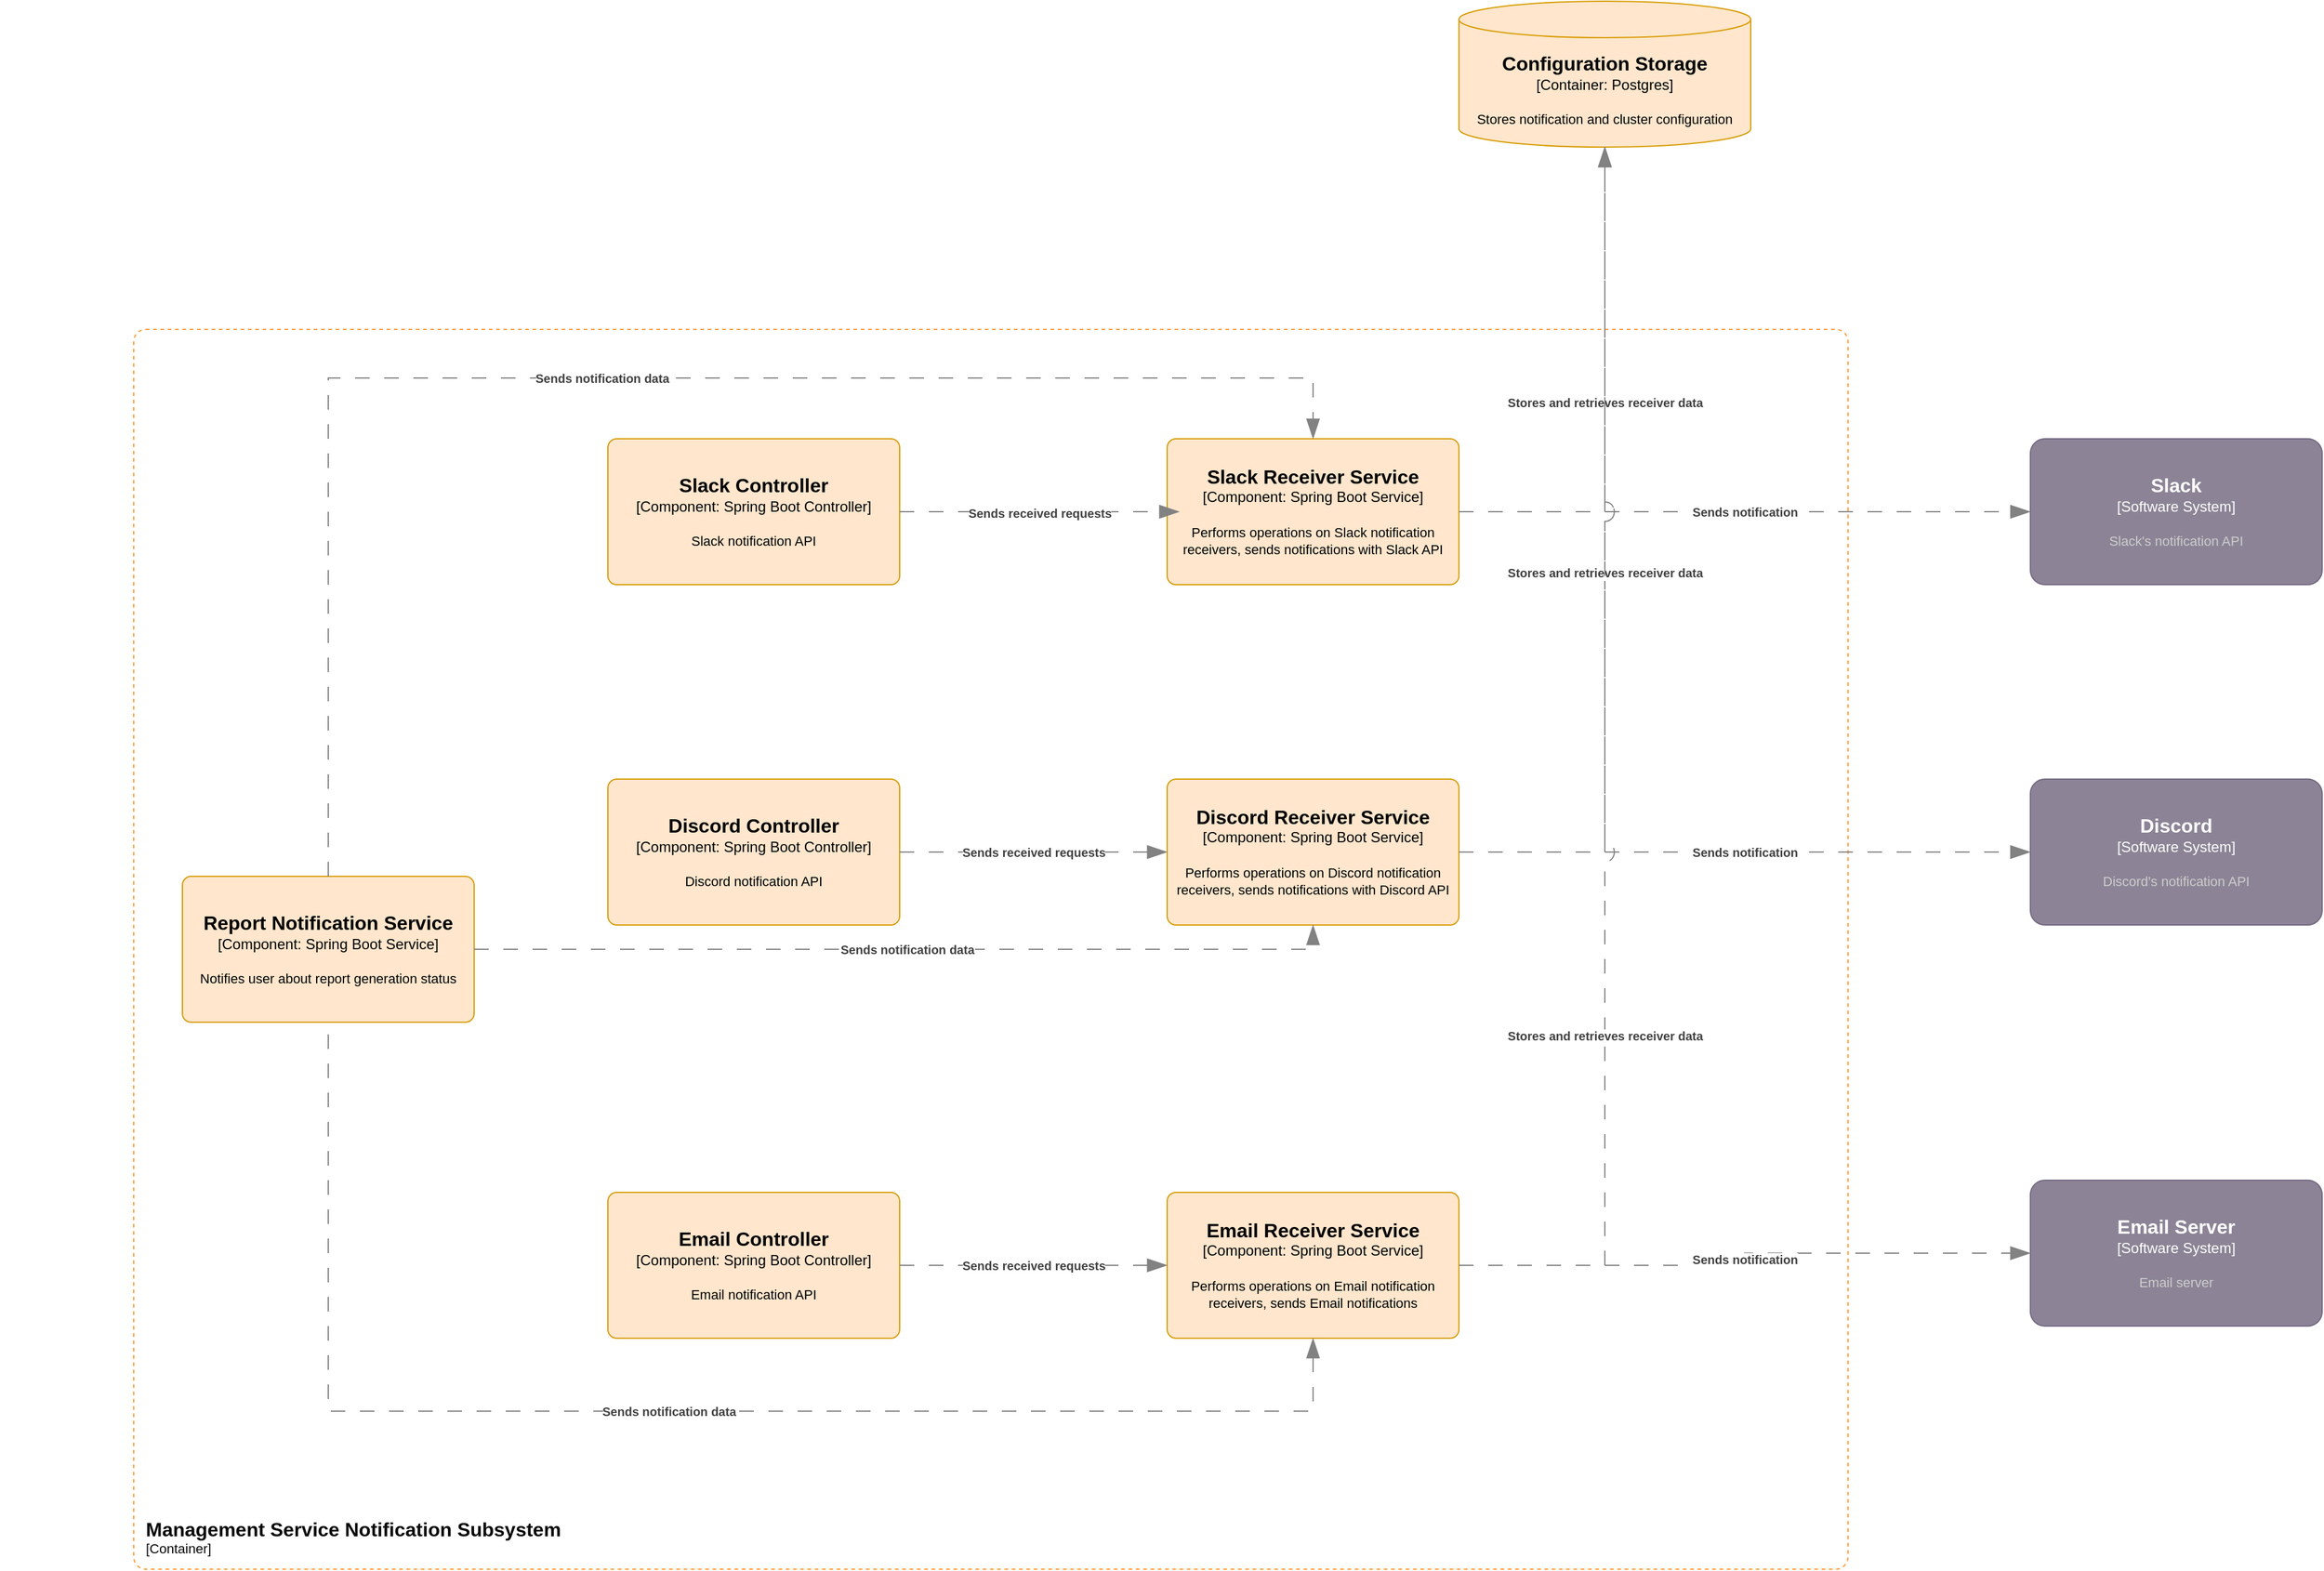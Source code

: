 <mxfile version="25.0.3">
  <diagram name="Page-1" id="TMQafTL4g1vwXvWADwfV">
    <mxGraphModel dx="3315" dy="2575" grid="1" gridSize="10" guides="1" tooltips="1" connect="1" arrows="1" fold="1" page="1" pageScale="1" pageWidth="850" pageHeight="1100" math="0" shadow="0">
      <root>
        <mxCell id="0" />
        <mxCell id="1" parent="0" />
        <object placeholders="1" c4Name="Configuration Storage" c4Type="Container" c4Technology="Postgres" c4Description="Stores notification and cluster configuration" label="&lt;font style=&quot;font-size: 16px&quot;&gt;&lt;b&gt;%c4Name%&lt;/b&gt;&lt;/font&gt;&lt;div&gt;[%c4Type%:&amp;nbsp;%c4Technology%]&lt;/div&gt;&lt;br&gt;&lt;div&gt;&lt;font style=&quot;font-size: 11px&quot;&gt;&lt;font&gt;%c4Description%&lt;/font&gt;&lt;/font&gt;&lt;/div&gt;" id="JpwXS-rNQLURYItJzgEg-24">
          <mxCell style="shape=cylinder3;size=15;whiteSpace=wrap;html=1;boundedLbl=1;rounded=0;labelBackgroundColor=none;fillColor=#ffe6cc;fontSize=12;align=center;strokeColor=#d79b00;metaEdit=1;points=[[0.5,0,0],[1,0.25,0],[1,0.5,0],[1,0.75,0],[0.5,1,0],[0,0.75,0],[0,0.5,0],[0,0.25,0]];resizable=0;" parent="1" vertex="1">
            <mxGeometry x="1170" y="-900" width="240" height="120" as="geometry" />
          </mxCell>
        </object>
        <object placeholders="1" c4Name="Slack Receiver Service" c4Type="Component" c4Technology="Spring Boot Service" c4Description="Performs operations on Slack notification receivers, sends notifications with Slack API" label="&lt;font style=&quot;font-size: 16px&quot;&gt;&lt;b&gt;%c4Name%&lt;/b&gt;&lt;/font&gt;&lt;div&gt;[%c4Type%: %c4Technology%]&lt;/div&gt;&lt;br&gt;&lt;div&gt;&lt;font style=&quot;font-size: 11px&quot;&gt;%c4Description%&lt;/font&gt;&lt;/div&gt;" id="JpwXS-rNQLURYItJzgEg-25">
          <mxCell style="rounded=1;whiteSpace=wrap;html=1;labelBackgroundColor=none;fillColor=#ffe6cc;align=center;arcSize=6;strokeColor=#d79b00;metaEdit=1;resizable=0;points=[[0.25,0,0],[0.5,0,0],[0.75,0,0],[1,0.25,0],[1,0.5,0],[1,0.75,0],[0.75,1,0],[0.5,1,0],[0.25,1,0],[0,0.75,0],[0,0.5,0],[0,0.25,0]];" parent="1" vertex="1">
            <mxGeometry x="930" y="-540" width="240" height="120" as="geometry" />
          </mxCell>
        </object>
        <object placeholders="1" c4Name="Slack Controller" c4Type="Component" c4Technology="Spring Boot Controller" c4Description="Slack notification API" label="&lt;font style=&quot;font-size: 16px&quot;&gt;&lt;b&gt;%c4Name%&lt;/b&gt;&lt;/font&gt;&lt;div&gt;[%c4Type%: %c4Technology%]&lt;/div&gt;&lt;br&gt;&lt;div&gt;&lt;font style=&quot;font-size: 11px&quot;&gt;%c4Description%&lt;/font&gt;&lt;/div&gt;" id="JpwXS-rNQLURYItJzgEg-26">
          <mxCell style="rounded=1;whiteSpace=wrap;html=1;labelBackgroundColor=none;fillColor=#ffe6cc;align=center;arcSize=6;strokeColor=#d79b00;metaEdit=1;resizable=0;points=[[0.25,0,0],[0.5,0,0],[0.75,0,0],[1,0.25,0],[1,0.5,0],[1,0.75,0],[0.75,1,0],[0.5,1,0],[0.25,1,0],[0,0.75,0],[0,0.5,0],[0,0.25,0]];" parent="1" vertex="1">
            <mxGeometry x="470" y="-540" width="240" height="120" as="geometry" />
          </mxCell>
        </object>
        <object placeholders="1" c4Name="Management Service Notification Subsystem" c4Type="SystemScopeBoundary" c4Application="Container" label="&lt;font style=&quot;font-size: 16px&quot;&gt;&lt;b&gt;&lt;div style=&quot;text-align: left&quot;&gt;%c4Name%&lt;/div&gt;&lt;/b&gt;&lt;/font&gt;&lt;div style=&quot;text-align: left&quot;&gt;[%c4Application%]&lt;/div&gt;" id="JpwXS-rNQLURYItJzgEg-27">
          <mxCell style="rounded=1;fontSize=11;whiteSpace=wrap;html=1;dashed=1;arcSize=20;fillColor=none;strokeColor=#FF9933;labelBackgroundColor=none;align=left;verticalAlign=bottom;labelBorderColor=none;spacingTop=0;spacing=10;metaEdit=1;rotatable=0;perimeter=rectanglePerimeter;labelPadding=0;allowArrows=0;connectable=0;expand=0;recursiveResize=0;editable=1;pointerEvents=0;absoluteArcSize=1;points=[[0.25,0,0],[0.5,0,0],[0.75,0,0],[1,0.25,0],[1,0.5,0],[1,0.75,0],[0.75,1,0],[0.5,1,0],[0.25,1,0],[0,0.75,0],[0,0.5,0],[0,0.25,0]];fontColor=#080808;" parent="1" vertex="1">
            <mxGeometry x="80" y="-630" width="1410" height="1020" as="geometry" />
          </mxCell>
        </object>
        <object placeholders="1" c4Name="Discord Controller" c4Type="Component" c4Technology="Spring Boot Controller" c4Description="Discord notification API" label="&lt;font style=&quot;font-size: 16px&quot;&gt;&lt;b&gt;%c4Name%&lt;/b&gt;&lt;/font&gt;&lt;div&gt;[%c4Type%: %c4Technology%]&lt;/div&gt;&lt;br&gt;&lt;div&gt;&lt;font style=&quot;font-size: 11px&quot;&gt;%c4Description%&lt;/font&gt;&lt;/div&gt;" id="JpwXS-rNQLURYItJzgEg-28">
          <mxCell style="rounded=1;whiteSpace=wrap;html=1;labelBackgroundColor=none;fillColor=#ffe6cc;align=center;arcSize=6;strokeColor=#d79b00;metaEdit=1;resizable=0;points=[[0.25,0,0],[0.5,0,0],[0.75,0,0],[1,0.25,0],[1,0.5,0],[1,0.75,0],[0.75,1,0],[0.5,1,0],[0.25,1,0],[0,0.75,0],[0,0.5,0],[0,0.25,0]];" parent="1" vertex="1">
            <mxGeometry x="470" y="-260" width="240" height="120" as="geometry" />
          </mxCell>
        </object>
        <object placeholders="1" c4Name="Email Controller" c4Type="Component" c4Technology="Spring Boot Controller" c4Description="Email notification API" label="&lt;font style=&quot;font-size: 16px&quot;&gt;&lt;b&gt;%c4Name%&lt;/b&gt;&lt;/font&gt;&lt;div&gt;[%c4Type%: %c4Technology%]&lt;/div&gt;&lt;br&gt;&lt;div&gt;&lt;font style=&quot;font-size: 11px&quot;&gt;%c4Description%&lt;/font&gt;&lt;/div&gt;" id="JpwXS-rNQLURYItJzgEg-29">
          <mxCell style="rounded=1;whiteSpace=wrap;html=1;labelBackgroundColor=none;fillColor=#ffe6cc;align=center;arcSize=6;strokeColor=#d79b00;metaEdit=1;resizable=0;points=[[0.25,0,0],[0.5,0,0],[0.75,0,0],[1,0.25,0],[1,0.5,0],[1,0.75,0],[0.75,1,0],[0.5,1,0],[0.25,1,0],[0,0.75,0],[0,0.5,0],[0,0.25,0]];" parent="1" vertex="1">
            <mxGeometry x="470" y="80" width="240" height="120" as="geometry" />
          </mxCell>
        </object>
        <object placeholders="1" c4Name="Discord Receiver Service" c4Type="Component" c4Technology="Spring Boot Service" c4Description="Performs operations on Discord notification receivers, sends notifications with Discord API" label="&lt;font style=&quot;font-size: 16px&quot;&gt;&lt;b&gt;%c4Name%&lt;/b&gt;&lt;/font&gt;&lt;div&gt;[%c4Type%: %c4Technology%]&lt;/div&gt;&lt;br&gt;&lt;div&gt;&lt;font style=&quot;font-size: 11px&quot;&gt;%c4Description%&lt;/font&gt;&lt;/div&gt;" id="JpwXS-rNQLURYItJzgEg-30">
          <mxCell style="rounded=1;whiteSpace=wrap;html=1;labelBackgroundColor=none;fillColor=#ffe6cc;align=center;arcSize=6;strokeColor=#d79b00;metaEdit=1;resizable=0;points=[[0.25,0,0],[0.5,0,0],[0.75,0,0],[1,0.25,0],[1,0.5,0],[1,0.75,0],[0.75,1,0],[0.5,1,0],[0.25,1,0],[0,0.75,0],[0,0.5,0],[0,0.25,0]];" parent="1" vertex="1">
            <mxGeometry x="930" y="-260" width="240" height="120" as="geometry" />
          </mxCell>
        </object>
        <object placeholders="1" c4Name="Email Receiver Service" c4Type="Component" c4Technology="Spring Boot Service" c4Description="Performs operations on Email notification receivers, sends Email notifications" label="&lt;font style=&quot;font-size: 16px&quot;&gt;&lt;b&gt;%c4Name%&lt;/b&gt;&lt;/font&gt;&lt;div&gt;[%c4Type%: %c4Technology%]&lt;/div&gt;&lt;br&gt;&lt;div&gt;&lt;font style=&quot;font-size: 11px&quot;&gt;%c4Description%&lt;/font&gt;&lt;/div&gt;" id="JpwXS-rNQLURYItJzgEg-31">
          <mxCell style="rounded=1;whiteSpace=wrap;html=1;labelBackgroundColor=none;fillColor=#ffe6cc;align=center;arcSize=6;strokeColor=#d79b00;metaEdit=1;resizable=0;points=[[0.25,0,0],[0.5,0,0],[0.75,0,0],[1,0.25,0],[1,0.5,0],[1,0.75,0],[0.75,1,0],[0.5,1,0],[0.25,1,0],[0,0.75,0],[0,0.5,0],[0,0.25,0]];" parent="1" vertex="1">
            <mxGeometry x="930" y="80" width="240" height="120" as="geometry" />
          </mxCell>
        </object>
        <object placeholders="1" c4Name="Report Notification Service" c4Type="Component" c4Technology="Spring Boot Service" c4Description="Notifies user about report generation status" label="&lt;font style=&quot;font-size: 16px&quot;&gt;&lt;b&gt;%c4Name%&lt;/b&gt;&lt;/font&gt;&lt;div&gt;[%c4Type%: %c4Technology%]&lt;/div&gt;&lt;br&gt;&lt;div&gt;&lt;font style=&quot;font-size: 11px&quot;&gt;%c4Description%&lt;/font&gt;&lt;/div&gt;" id="JpwXS-rNQLURYItJzgEg-32">
          <mxCell style="rounded=1;whiteSpace=wrap;html=1;labelBackgroundColor=none;fillColor=#ffe6cc;align=center;arcSize=6;strokeColor=#d79b00;metaEdit=1;resizable=0;points=[[0.25,0,0],[0.5,0,0],[0.75,0,0],[1,0.25,0],[1,0.5,0],[1,0.75,0],[0.75,1,0],[0.5,1,0],[0.25,1,0],[0,0.75,0],[0,0.5,0],[0,0.25,0]];" parent="1" vertex="1">
            <mxGeometry x="120" y="-180" width="240" height="120" as="geometry" />
          </mxCell>
        </object>
        <object placeholders="1" c4Name="Discord" c4Type="Software System" c4Description="Discord&#39;s notification API" label="&lt;font style=&quot;font-size: 16px&quot;&gt;&lt;b&gt;%c4Name%&lt;/b&gt;&lt;/font&gt;&lt;div&gt;[%c4Type%]&lt;/div&gt;&lt;br&gt;&lt;div&gt;&lt;font style=&quot;font-size: 11px&quot;&gt;&lt;font color=&quot;#cccccc&quot;&gt;%c4Description%&lt;/font&gt;&lt;/div&gt;" id="JpwXS-rNQLURYItJzgEg-33">
          <mxCell style="rounded=1;whiteSpace=wrap;html=1;labelBackgroundColor=none;fillColor=#8C8496;fontColor=#ffffff;align=center;arcSize=10;strokeColor=#736782;metaEdit=1;resizable=0;points=[[0.25,0,0],[0.5,0,0],[0.75,0,0],[1,0.25,0],[1,0.5,0],[1,0.75,0],[0.75,1,0],[0.5,1,0],[0.25,1,0],[0,0.75,0],[0,0.5,0],[0,0.25,0]];" parent="1" vertex="1">
            <mxGeometry x="1640" y="-260" width="240" height="120" as="geometry" />
          </mxCell>
        </object>
        <object placeholders="1" c4Name="Slack" c4Type="Software System" c4Description="Slack&#39;s notification API" label="&lt;font style=&quot;font-size: 16px&quot;&gt;&lt;b&gt;%c4Name%&lt;/b&gt;&lt;/font&gt;&lt;div&gt;[%c4Type%]&lt;/div&gt;&lt;br&gt;&lt;div&gt;&lt;font style=&quot;font-size: 11px&quot;&gt;&lt;font color=&quot;#cccccc&quot;&gt;%c4Description%&lt;/font&gt;&lt;/div&gt;" id="JpwXS-rNQLURYItJzgEg-34">
          <mxCell style="rounded=1;whiteSpace=wrap;html=1;labelBackgroundColor=none;fillColor=#8C8496;fontColor=#ffffff;align=center;arcSize=10;strokeColor=#736782;metaEdit=1;resizable=0;points=[[0.25,0,0],[0.5,0,0],[0.75,0,0],[1,0.25,0],[1,0.5,0],[1,0.75,0],[0.75,1,0],[0.5,1,0],[0.25,1,0],[0,0.75,0],[0,0.5,0],[0,0.25,0]];" parent="1" vertex="1">
            <mxGeometry x="1640" y="-540" width="240" height="120" as="geometry" />
          </mxCell>
        </object>
        <object placeholders="1" c4Name="Email Server" c4Type="Software System" c4Description="Email server" label="&lt;font style=&quot;font-size: 16px&quot;&gt;&lt;b&gt;%c4Name%&lt;/b&gt;&lt;/font&gt;&lt;div&gt;[%c4Type%]&lt;/div&gt;&lt;br&gt;&lt;div&gt;&lt;font style=&quot;font-size: 11px&quot;&gt;&lt;font color=&quot;#cccccc&quot;&gt;%c4Description%&lt;/font&gt;&lt;/div&gt;" id="JpwXS-rNQLURYItJzgEg-35">
          <mxCell style="rounded=1;whiteSpace=wrap;html=1;labelBackgroundColor=none;fillColor=#8C8496;fontColor=#ffffff;align=center;arcSize=10;strokeColor=#736782;metaEdit=1;resizable=0;points=[[0.25,0,0],[0.5,0,0],[0.75,0,0],[1,0.25,0],[1,0.5,0],[1,0.75,0],[0.75,1,0],[0.5,1,0],[0.25,1,0],[0,0.75,0],[0,0.5,0],[0,0.25,0]];" parent="1" vertex="1">
            <mxGeometry x="1640" y="70" width="240" height="120" as="geometry" />
          </mxCell>
        </object>
        <object placeholders="1" c4Type="Relationship" c4Description="Sends notification data" label="&lt;div style=&quot;text-align: left&quot;&gt;&lt;div style=&quot;text-align: center&quot;&gt;&lt;b&gt;%c4Description%&lt;/b&gt;&lt;/div&gt;" id="JpwXS-rNQLURYItJzgEg-36">
          <mxCell style="endArrow=blockThin;html=1;fontSize=10;fontColor=#404040;strokeWidth=1;endFill=1;strokeColor=#828282;elbow=vertical;metaEdit=1;endSize=14;startSize=14;jumpStyle=arc;jumpSize=16;rounded=0;edgeStyle=orthogonalEdgeStyle;exitX=0.5;exitY=0;exitDx=0;exitDy=0;exitPerimeter=0;entryX=0.5;entryY=0;entryDx=0;entryDy=0;entryPerimeter=0;dashed=1;dashPattern=12 12;" parent="1" source="JpwXS-rNQLURYItJzgEg-32" target="JpwXS-rNQLURYItJzgEg-25" edge="1">
            <mxGeometry width="240" relative="1" as="geometry">
              <mxPoint x="360" y="-310" as="sourcePoint" />
              <mxPoint x="600" y="-310" as="targetPoint" />
              <Array as="points">
                <mxPoint x="240" y="-590" />
                <mxPoint x="1050" y="-590" />
              </Array>
            </mxGeometry>
          </mxCell>
        </object>
        <object placeholders="1" c4Type="Relationship" c4Description="Sends notification data" label="&lt;div style=&quot;text-align: left&quot;&gt;&lt;div style=&quot;text-align: center&quot;&gt;&lt;b&gt;%c4Description%&lt;/b&gt;&lt;/div&gt;" id="JpwXS-rNQLURYItJzgEg-37">
          <mxCell style="endArrow=blockThin;html=1;fontSize=10;fontColor=#404040;strokeWidth=1;endFill=1;strokeColor=#828282;elbow=vertical;metaEdit=1;endSize=14;startSize=14;jumpStyle=arc;jumpSize=16;rounded=0;edgeStyle=orthogonalEdgeStyle;entryX=0.5;entryY=1;entryDx=0;entryDy=0;entryPerimeter=0;dashed=1;dashPattern=12 12;" parent="1" target="JpwXS-rNQLURYItJzgEg-31" edge="1">
            <mxGeometry width="240" relative="1" as="geometry">
              <mxPoint x="240" y="-50" as="sourcePoint" />
              <mxPoint x="680" y="60" as="targetPoint" />
              <Array as="points">
                <mxPoint x="240" y="260" />
                <mxPoint x="1050" y="260" />
              </Array>
            </mxGeometry>
          </mxCell>
        </object>
        <object placeholders="1" c4Type="Relationship" c4Description="Sends notification data" label="&lt;div style=&quot;text-align: left&quot;&gt;&lt;div style=&quot;text-align: center&quot;&gt;&lt;b&gt;%c4Description%&lt;/b&gt;&lt;/div&gt;" id="JpwXS-rNQLURYItJzgEg-38">
          <mxCell style="endArrow=blockThin;html=1;fontSize=10;fontColor=#404040;strokeWidth=1;endFill=1;strokeColor=#828282;elbow=vertical;metaEdit=1;endSize=14;startSize=14;jumpStyle=arc;jumpSize=16;rounded=0;edgeStyle=orthogonalEdgeStyle;exitX=1;exitY=0.5;exitDx=0;exitDy=0;exitPerimeter=0;entryX=0.5;entryY=1;entryDx=0;entryDy=0;entryPerimeter=0;dashed=1;dashPattern=12 12;" parent="1" source="JpwXS-rNQLURYItJzgEg-32" target="JpwXS-rNQLURYItJzgEg-30" edge="1">
            <mxGeometry x="0.001" width="240" relative="1" as="geometry">
              <mxPoint x="590" y="-240" as="sourcePoint" />
              <mxPoint x="830" y="-240" as="targetPoint" />
              <mxPoint as="offset" />
            </mxGeometry>
          </mxCell>
        </object>
        <object placeholders="1" c4Type="Relationship" c4Description="Sends notification" label="&lt;div style=&quot;text-align: left&quot;&gt;&lt;div style=&quot;text-align: center&quot;&gt;&lt;b&gt;%c4Description%&lt;/b&gt;&lt;/div&gt;" id="JpwXS-rNQLURYItJzgEg-39">
          <mxCell style="endArrow=blockThin;html=1;fontSize=10;fontColor=#404040;strokeWidth=1;endFill=1;strokeColor=#828282;elbow=vertical;metaEdit=1;endSize=14;startSize=14;jumpStyle=arc;jumpSize=16;rounded=0;edgeStyle=orthogonalEdgeStyle;entryX=0;entryY=0.5;entryDx=0;entryDy=0;entryPerimeter=0;exitX=1;exitY=0.5;exitDx=0;exitDy=0;exitPerimeter=0;dashed=1;dashPattern=12 12;" parent="1" source="JpwXS-rNQLURYItJzgEg-30" target="JpwXS-rNQLURYItJzgEg-33" edge="1">
            <mxGeometry width="240" relative="1" as="geometry">
              <mxPoint x="880" y="-220" as="sourcePoint" />
              <mxPoint x="1120" y="-220" as="targetPoint" />
            </mxGeometry>
          </mxCell>
        </object>
        <object placeholders="1" c4Type="Relationship" c4Description="Sends notification" label="&lt;div style=&quot;text-align: left&quot;&gt;&lt;div style=&quot;text-align: center&quot;&gt;&lt;b&gt;%c4Description%&lt;/b&gt;&lt;/div&gt;" id="JpwXS-rNQLURYItJzgEg-40">
          <mxCell style="endArrow=blockThin;html=1;fontSize=10;fontColor=#404040;strokeWidth=1;endFill=1;strokeColor=#828282;elbow=vertical;metaEdit=1;endSize=14;startSize=14;jumpStyle=arc;jumpSize=16;rounded=0;edgeStyle=orthogonalEdgeStyle;entryX=0;entryY=0.5;entryDx=0;entryDy=0;entryPerimeter=0;exitX=1;exitY=0.5;exitDx=0;exitDy=0;exitPerimeter=0;dashed=1;dashPattern=12 12;" parent="1" source="JpwXS-rNQLURYItJzgEg-25" target="JpwXS-rNQLURYItJzgEg-34" edge="1">
            <mxGeometry width="240" relative="1" as="geometry">
              <mxPoint x="1120" y="-260" as="sourcePoint" />
              <mxPoint x="1360" y="-260" as="targetPoint" />
            </mxGeometry>
          </mxCell>
        </object>
        <object placeholders="1" c4Type="Relationship" c4Description="Sends notification" label="&lt;div style=&quot;text-align: left&quot;&gt;&lt;div style=&quot;text-align: center&quot;&gt;&lt;b&gt;%c4Description%&lt;/b&gt;&lt;/div&gt;" id="JpwXS-rNQLURYItJzgEg-41">
          <mxCell style="endArrow=blockThin;html=1;fontSize=10;fontColor=#404040;strokeWidth=1;endFill=1;strokeColor=#828282;elbow=vertical;metaEdit=1;endSize=14;startSize=14;jumpStyle=arc;jumpSize=16;rounded=0;edgeStyle=orthogonalEdgeStyle;entryX=0;entryY=0.5;entryDx=0;entryDy=0;entryPerimeter=0;exitX=1;exitY=0.5;exitDx=0;exitDy=0;exitPerimeter=0;dashed=1;dashPattern=12 12;" parent="1" source="JpwXS-rNQLURYItJzgEg-31" target="JpwXS-rNQLURYItJzgEg-35" edge="1">
            <mxGeometry width="240" relative="1" as="geometry">
              <mxPoint x="1120" y="-260" as="sourcePoint" />
              <mxPoint x="1360" y="-260" as="targetPoint" />
            </mxGeometry>
          </mxCell>
        </object>
        <object placeholders="1" c4Type="Relationship" c4Description="Stores and retrieves receiver data" label="&lt;div style=&quot;text-align: left&quot;&gt;&lt;div style=&quot;text-align: center&quot;&gt;&lt;b&gt;%c4Description%&lt;/b&gt;&lt;/div&gt;" id="JpwXS-rNQLURYItJzgEg-42">
          <mxCell style="endArrow=blockThin;html=1;fontSize=10;fontColor=#404040;strokeWidth=1;endFill=1;strokeColor=#828282;elbow=vertical;metaEdit=1;endSize=14;startSize=14;jumpStyle=arc;jumpSize=16;rounded=0;edgeStyle=orthogonalEdgeStyle;exitX=1;exitY=0.5;exitDx=0;exitDy=0;exitPerimeter=0;entryX=0.5;entryY=1;entryDx=0;entryDy=0;entryPerimeter=0;dashed=1;dashPattern=12 12;" parent="1" source="JpwXS-rNQLURYItJzgEg-25" target="JpwXS-rNQLURYItJzgEg-24" edge="1">
            <mxGeometry width="240" relative="1" as="geometry">
              <mxPoint x="1300" y="-400" as="sourcePoint" />
              <mxPoint x="1540" y="-400" as="targetPoint" />
            </mxGeometry>
          </mxCell>
        </object>
        <object placeholders="1" c4Type="Relationship" c4Description="Stores and retrieves receiver data" label="&lt;div style=&quot;text-align: left&quot;&gt;&lt;div style=&quot;text-align: center&quot;&gt;&lt;b&gt;%c4Description%&lt;/b&gt;&lt;/div&gt;" id="JpwXS-rNQLURYItJzgEg-43">
          <mxCell style="endArrow=blockThin;html=1;fontSize=10;fontColor=#404040;strokeWidth=1;endFill=1;strokeColor=#828282;elbow=vertical;metaEdit=1;endSize=14;startSize=14;jumpStyle=arc;jumpSize=16;rounded=0;edgeStyle=orthogonalEdgeStyle;exitX=1;exitY=0.5;exitDx=0;exitDy=0;exitPerimeter=0;entryX=0.5;entryY=1;entryDx=0;entryDy=0;entryPerimeter=0;dashed=1;dashPattern=12 12;" parent="1" source="JpwXS-rNQLURYItJzgEg-30" target="JpwXS-rNQLURYItJzgEg-24" edge="1">
            <mxGeometry width="240" relative="1" as="geometry">
              <mxPoint x="1200" y="-100" as="sourcePoint" />
              <mxPoint x="1440" y="-100" as="targetPoint" />
            </mxGeometry>
          </mxCell>
        </object>
        <object placeholders="1" c4Type="Relationship" c4Description="Stores and retrieves receiver data" label="&lt;div style=&quot;text-align: left&quot;&gt;&lt;div style=&quot;text-align: center&quot;&gt;&lt;b&gt;%c4Description%&lt;/b&gt;&lt;/div&gt;" id="JpwXS-rNQLURYItJzgEg-44">
          <mxCell style="endArrow=blockThin;html=1;fontSize=10;fontColor=#404040;strokeWidth=1;endFill=1;strokeColor=#828282;elbow=vertical;metaEdit=1;endSize=14;startSize=14;jumpStyle=arc;jumpSize=16;rounded=0;edgeStyle=orthogonalEdgeStyle;exitX=1;exitY=0.5;exitDx=0;exitDy=0;exitPerimeter=0;entryX=0.5;entryY=1;entryDx=0;entryDy=0;entryPerimeter=0;dashed=1;dashPattern=12 12;" parent="1" source="JpwXS-rNQLURYItJzgEg-31" target="JpwXS-rNQLURYItJzgEg-24" edge="1">
            <mxGeometry x="-0.404" width="240" relative="1" as="geometry">
              <mxPoint x="1280" y="-130" as="sourcePoint" />
              <mxPoint x="1520" y="-130" as="targetPoint" />
              <mxPoint y="1" as="offset" />
            </mxGeometry>
          </mxCell>
        </object>
        <object placeholders="1" c4Type="Relationship" c4Description="Sends received requests" label="&lt;div style=&quot;text-align: left&quot;&gt;&lt;div style=&quot;text-align: center&quot;&gt;&lt;b&gt;%c4Description%&lt;/b&gt;&lt;/div&gt;" id="JpwXS-rNQLURYItJzgEg-45">
          <mxCell style="endArrow=blockThin;html=1;fontSize=10;fontColor=#404040;strokeWidth=1;endFill=1;strokeColor=#828282;elbow=vertical;metaEdit=1;endSize=14;startSize=14;jumpStyle=arc;jumpSize=16;rounded=0;edgeStyle=orthogonalEdgeStyle;exitX=1;exitY=0.5;exitDx=0;exitDy=0;exitPerimeter=0;entryX=0;entryY=0.5;entryDx=0;entryDy=0;entryPerimeter=0;dashed=1;dashPattern=12 12;" parent="1" source="JpwXS-rNQLURYItJzgEg-28" target="JpwXS-rNQLURYItJzgEg-30" edge="1">
            <mxGeometry width="240" relative="1" as="geometry">
              <mxPoint x="690" y="-170" as="sourcePoint" />
              <mxPoint x="930" y="-170" as="targetPoint" />
            </mxGeometry>
          </mxCell>
        </object>
        <object placeholders="1" c4Type="Relationship" c4Description="Sends received requests" label="&lt;div style=&quot;text-align: left&quot;&gt;&lt;div style=&quot;text-align: center&quot;&gt;&lt;b&gt;%c4Description%&lt;/b&gt;&lt;/div&gt;" id="JpwXS-rNQLURYItJzgEg-46">
          <mxCell style="endArrow=blockThin;html=1;fontSize=10;fontColor=#404040;strokeWidth=1;endFill=1;strokeColor=#828282;elbow=vertical;metaEdit=1;endSize=14;startSize=14;jumpStyle=arc;jumpSize=16;rounded=0;edgeStyle=orthogonalEdgeStyle;exitX=1;exitY=0.5;exitDx=0;exitDy=0;exitPerimeter=0;dashed=1;dashPattern=12 12;" parent="1" source="JpwXS-rNQLURYItJzgEg-26" edge="1">
            <mxGeometry width="240" relative="1" as="geometry">
              <mxPoint x="690" y="-170" as="sourcePoint" />
              <mxPoint x="940" y="-480" as="targetPoint" />
            </mxGeometry>
          </mxCell>
        </object>
        <object placeholders="1" c4Type="Relationship" c4Description="Sends received requests" label="&lt;div style=&quot;text-align: left&quot;&gt;&lt;div style=&quot;text-align: center&quot;&gt;&lt;b&gt;%c4Description%&lt;/b&gt;&lt;/div&gt;" id="JpwXS-rNQLURYItJzgEg-47">
          <mxCell style="endArrow=blockThin;html=1;fontSize=10;fontColor=#404040;strokeWidth=1;endFill=1;strokeColor=#828282;elbow=vertical;metaEdit=1;endSize=14;startSize=14;jumpStyle=arc;jumpSize=16;rounded=0;edgeStyle=orthogonalEdgeStyle;exitX=1;exitY=0.5;exitDx=0;exitDy=0;exitPerimeter=0;entryX=0;entryY=0.5;entryDx=0;entryDy=0;entryPerimeter=0;dashed=1;dashPattern=12 12;" parent="1" source="JpwXS-rNQLURYItJzgEg-29" target="JpwXS-rNQLURYItJzgEg-31" edge="1">
            <mxGeometry width="240" relative="1" as="geometry">
              <mxPoint x="690" y="-170" as="sourcePoint" />
              <mxPoint x="930" y="-170" as="targetPoint" />
              <mxPoint as="offset" />
            </mxGeometry>
          </mxCell>
        </object>
        <mxCell id="JpwXS-rNQLURYItJzgEg-48" value="&amp;nbsp;" style="text;whiteSpace=wrap;html=1;" parent="1" vertex="1">
          <mxGeometry x="-30" y="-470" width="40" height="40" as="geometry" />
        </mxCell>
      </root>
    </mxGraphModel>
  </diagram>
</mxfile>
